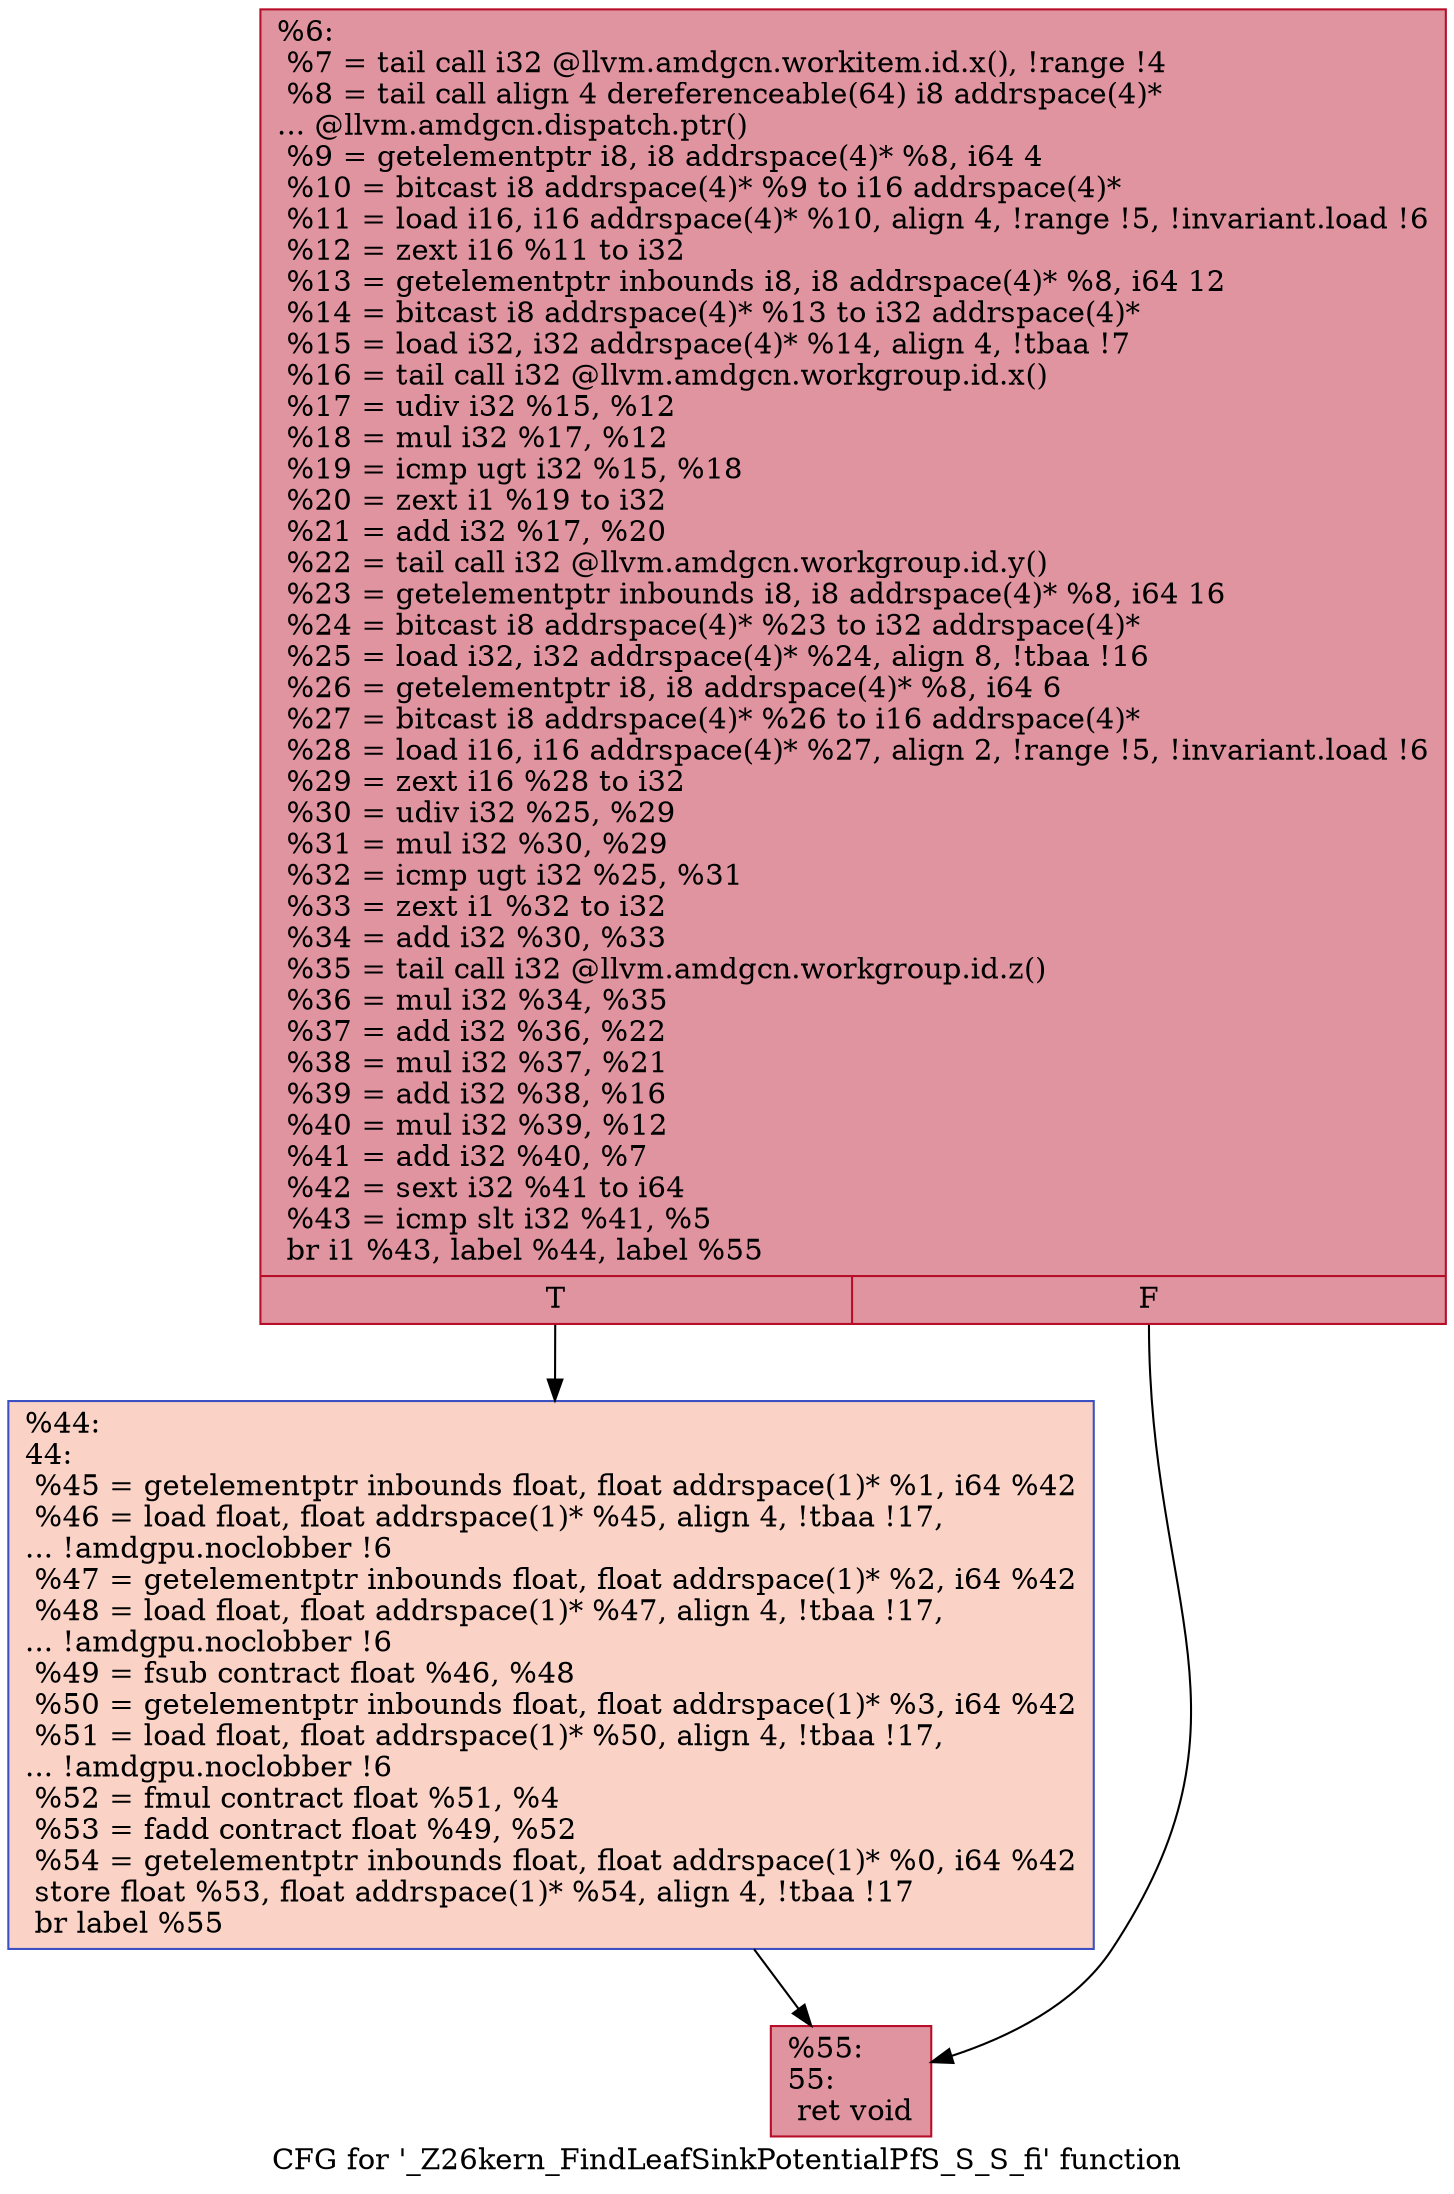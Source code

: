digraph "CFG for '_Z26kern_FindLeafSinkPotentialPfS_S_S_fi' function" {
	label="CFG for '_Z26kern_FindLeafSinkPotentialPfS_S_S_fi' function";

	Node0x519ea10 [shape=record,color="#b70d28ff", style=filled, fillcolor="#b70d2870",label="{%6:\l  %7 = tail call i32 @llvm.amdgcn.workitem.id.x(), !range !4\l  %8 = tail call align 4 dereferenceable(64) i8 addrspace(4)*\l... @llvm.amdgcn.dispatch.ptr()\l  %9 = getelementptr i8, i8 addrspace(4)* %8, i64 4\l  %10 = bitcast i8 addrspace(4)* %9 to i16 addrspace(4)*\l  %11 = load i16, i16 addrspace(4)* %10, align 4, !range !5, !invariant.load !6\l  %12 = zext i16 %11 to i32\l  %13 = getelementptr inbounds i8, i8 addrspace(4)* %8, i64 12\l  %14 = bitcast i8 addrspace(4)* %13 to i32 addrspace(4)*\l  %15 = load i32, i32 addrspace(4)* %14, align 4, !tbaa !7\l  %16 = tail call i32 @llvm.amdgcn.workgroup.id.x()\l  %17 = udiv i32 %15, %12\l  %18 = mul i32 %17, %12\l  %19 = icmp ugt i32 %15, %18\l  %20 = zext i1 %19 to i32\l  %21 = add i32 %17, %20\l  %22 = tail call i32 @llvm.amdgcn.workgroup.id.y()\l  %23 = getelementptr inbounds i8, i8 addrspace(4)* %8, i64 16\l  %24 = bitcast i8 addrspace(4)* %23 to i32 addrspace(4)*\l  %25 = load i32, i32 addrspace(4)* %24, align 8, !tbaa !16\l  %26 = getelementptr i8, i8 addrspace(4)* %8, i64 6\l  %27 = bitcast i8 addrspace(4)* %26 to i16 addrspace(4)*\l  %28 = load i16, i16 addrspace(4)* %27, align 2, !range !5, !invariant.load !6\l  %29 = zext i16 %28 to i32\l  %30 = udiv i32 %25, %29\l  %31 = mul i32 %30, %29\l  %32 = icmp ugt i32 %25, %31\l  %33 = zext i1 %32 to i32\l  %34 = add i32 %30, %33\l  %35 = tail call i32 @llvm.amdgcn.workgroup.id.z()\l  %36 = mul i32 %34, %35\l  %37 = add i32 %36, %22\l  %38 = mul i32 %37, %21\l  %39 = add i32 %38, %16\l  %40 = mul i32 %39, %12\l  %41 = add i32 %40, %7\l  %42 = sext i32 %41 to i64\l  %43 = icmp slt i32 %41, %5\l  br i1 %43, label %44, label %55\l|{<s0>T|<s1>F}}"];
	Node0x519ea10:s0 -> Node0x51a2b20;
	Node0x519ea10:s1 -> Node0x51a2bb0;
	Node0x51a2b20 [shape=record,color="#3d50c3ff", style=filled, fillcolor="#f59c7d70",label="{%44:\l44:                                               \l  %45 = getelementptr inbounds float, float addrspace(1)* %1, i64 %42\l  %46 = load float, float addrspace(1)* %45, align 4, !tbaa !17,\l... !amdgpu.noclobber !6\l  %47 = getelementptr inbounds float, float addrspace(1)* %2, i64 %42\l  %48 = load float, float addrspace(1)* %47, align 4, !tbaa !17,\l... !amdgpu.noclobber !6\l  %49 = fsub contract float %46, %48\l  %50 = getelementptr inbounds float, float addrspace(1)* %3, i64 %42\l  %51 = load float, float addrspace(1)* %50, align 4, !tbaa !17,\l... !amdgpu.noclobber !6\l  %52 = fmul contract float %51, %4\l  %53 = fadd contract float %49, %52\l  %54 = getelementptr inbounds float, float addrspace(1)* %0, i64 %42\l  store float %53, float addrspace(1)* %54, align 4, !tbaa !17\l  br label %55\l}"];
	Node0x51a2b20 -> Node0x51a2bb0;
	Node0x51a2bb0 [shape=record,color="#b70d28ff", style=filled, fillcolor="#b70d2870",label="{%55:\l55:                                               \l  ret void\l}"];
}
